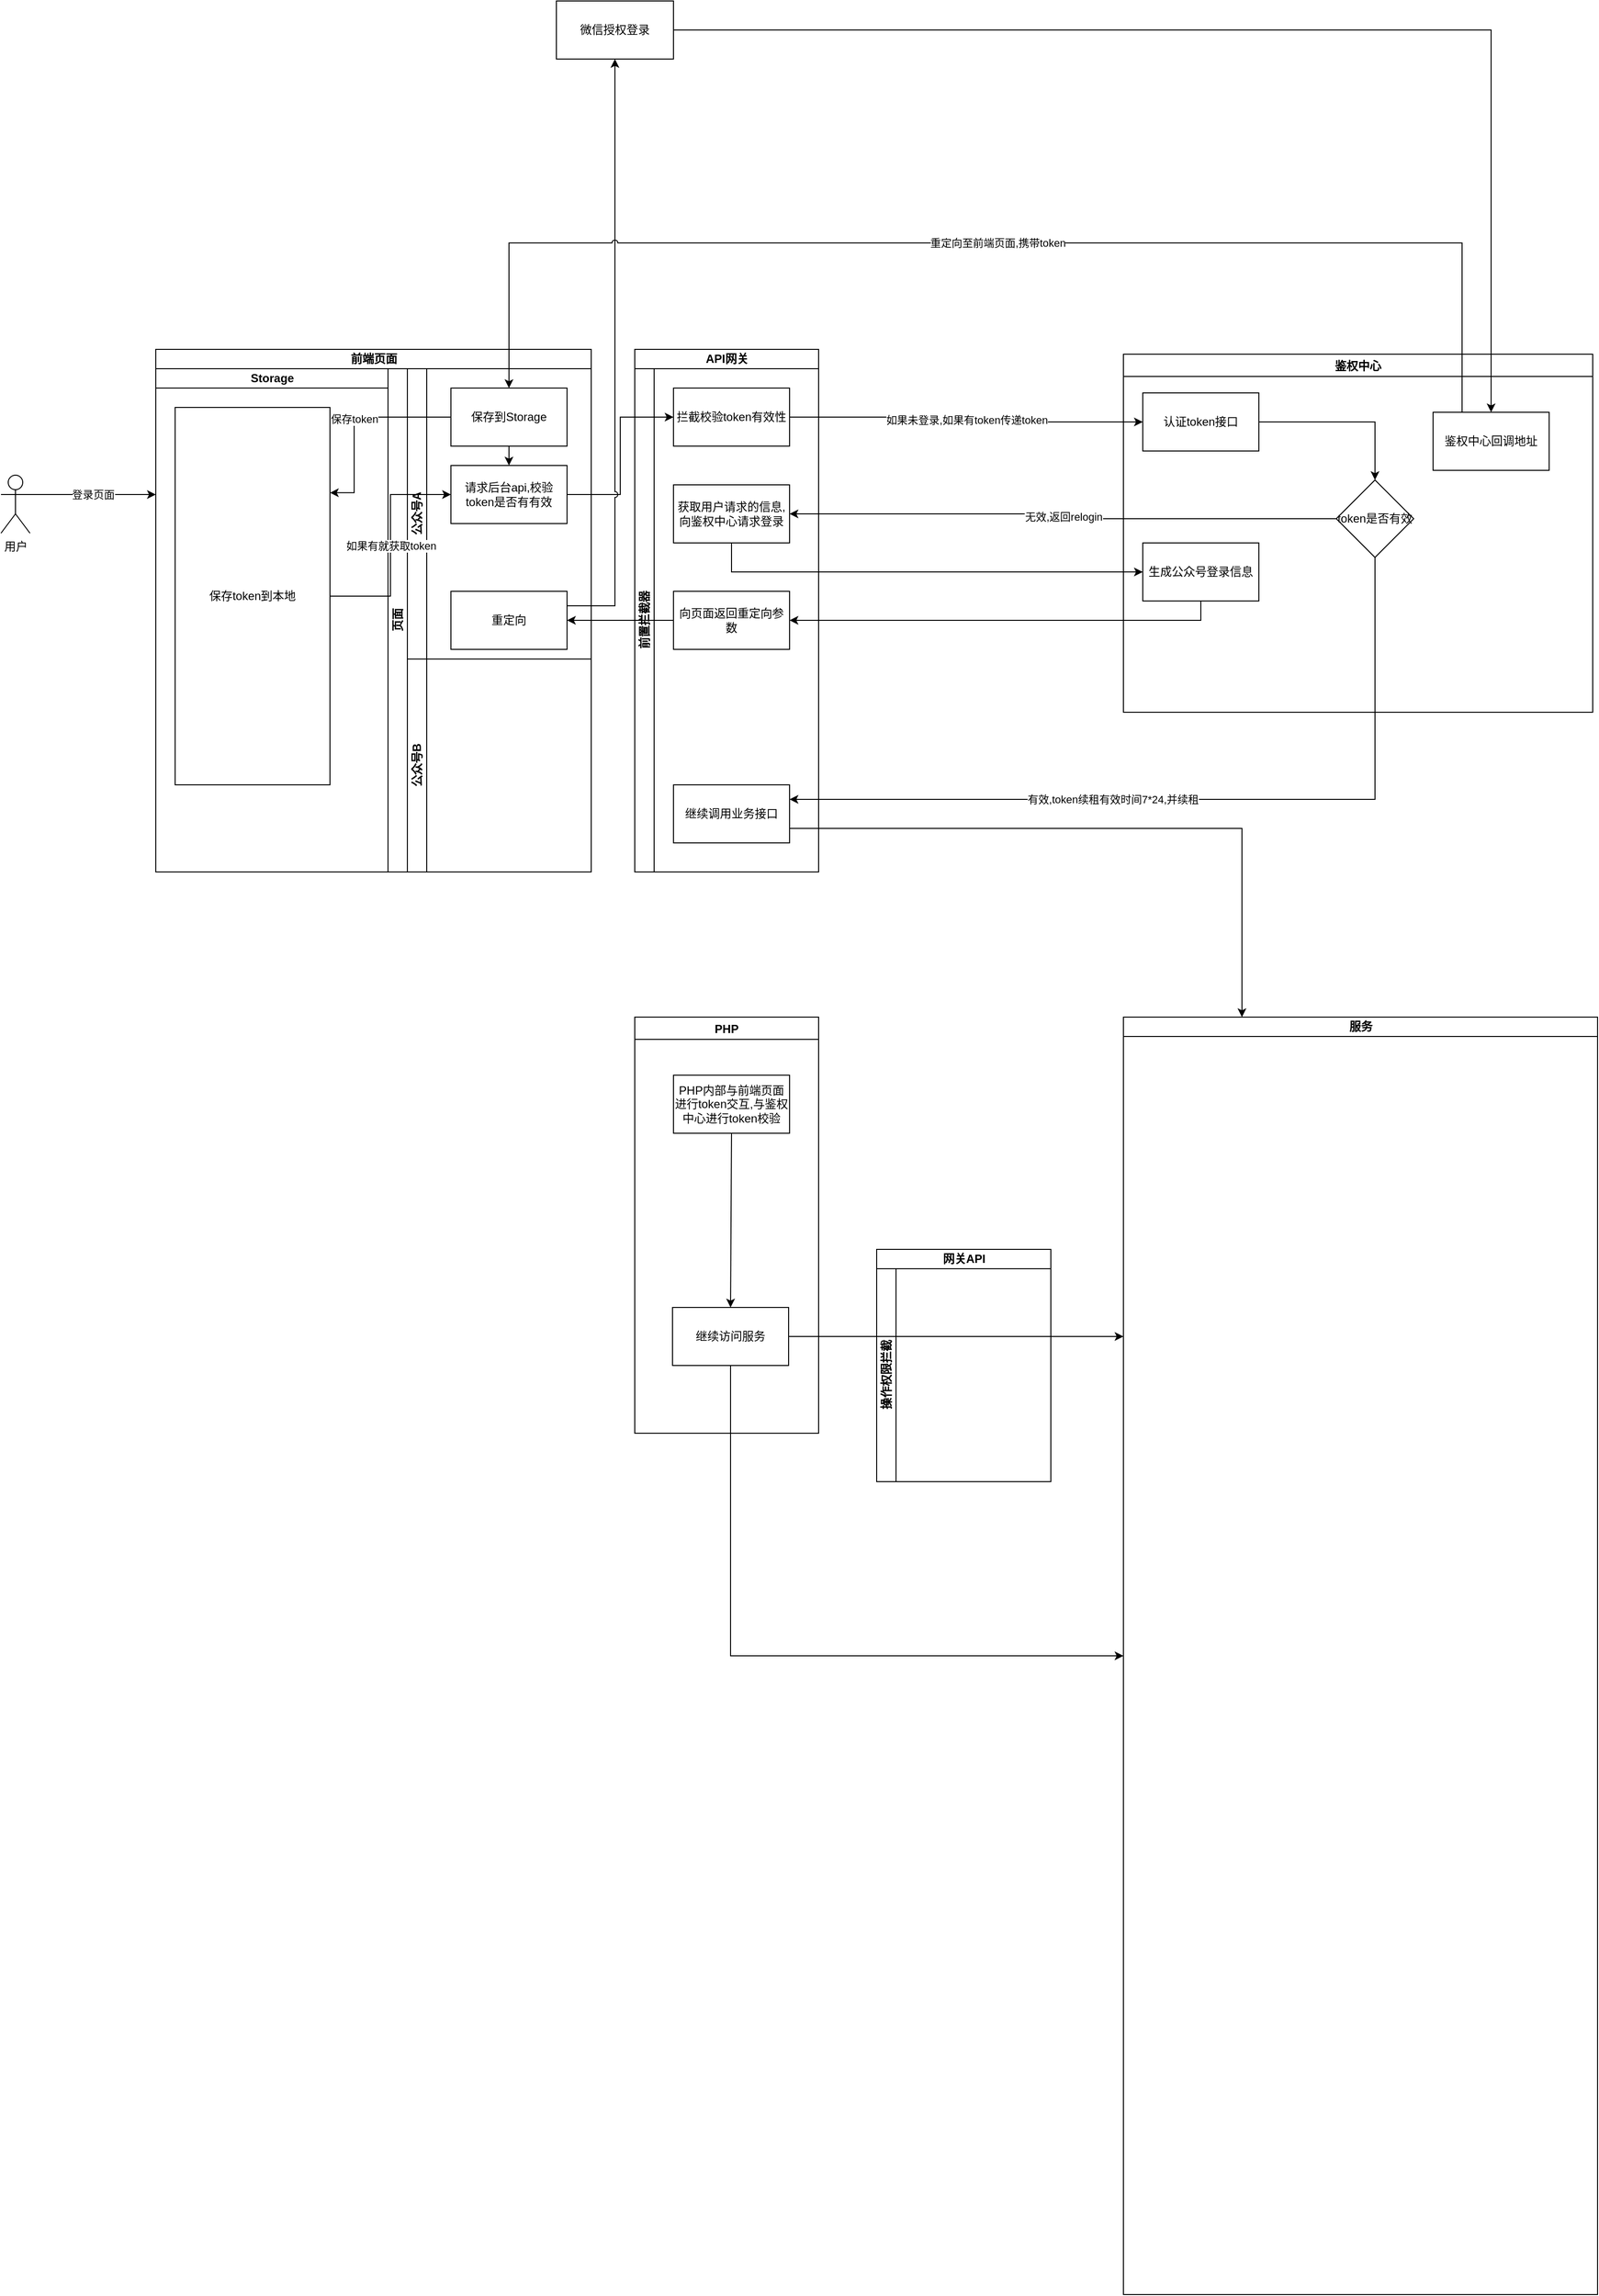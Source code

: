 <mxfile version="11.1.4" type="github"><diagram id="6-Zbqx0slxKP79GRB4mW" name="第 1 页"><mxGraphModel dx="3131" dy="2000" grid="1" gridSize="10" guides="1" tooltips="1" connect="1" arrows="1" fold="1" page="1" pageScale="1" pageWidth="1100" pageHeight="850" math="0" shadow="0"><root><mxCell id="0"/><mxCell id="1" parent="0"/><mxCell id="IJHaSnSdJLYD2ioIIv0x-90" value="登录页面" style="edgeStyle=orthogonalEdgeStyle;rounded=0;orthogonalLoop=1;jettySize=auto;html=1;exitX=1;exitY=0.333;exitDx=0;exitDy=0;exitPerimeter=0;entryX=0;entryY=0.25;entryDx=0;entryDy=0;" edge="1" parent="1" source="2lYiCeJ2Cndraep30uRD-2" target="IJHaSnSdJLYD2ioIIv0x-39"><mxGeometry relative="1" as="geometry"/></mxCell><mxCell id="2lYiCeJ2Cndraep30uRD-2" value="用户" style="shape=umlActor;verticalLabelPosition=bottom;labelBackgroundColor=#ffffff;verticalAlign=top;html=1;outlineConnect=0;" parent="1" vertex="1"><mxGeometry x="-145" y="150" width="30" height="60" as="geometry"/></mxCell><mxCell id="2lYiCeJ2Cndraep30uRD-9" value="API网关" style="swimlane;html=1;childLayout=stackLayout;resizeParent=1;resizeParentMax=0;horizontal=1;startSize=20;horizontalStack=0;swimlaneLine=1;" parent="1" vertex="1"><mxGeometry x="510" y="20" width="190" height="540" as="geometry"/></mxCell><mxCell id="2lYiCeJ2Cndraep30uRD-10" value="前置拦截器" style="swimlane;html=1;startSize=20;horizontal=0;" parent="2lYiCeJ2Cndraep30uRD-9" vertex="1"><mxGeometry y="20" width="190" height="520" as="geometry"/></mxCell><mxCell id="IJHaSnSdJLYD2ioIIv0x-5" value="拦截校验token有效性" style="rounded=0;whiteSpace=wrap;html=1;" vertex="1" parent="2lYiCeJ2Cndraep30uRD-10"><mxGeometry x="40" y="20" width="120" height="60" as="geometry"/></mxCell><mxCell id="IJHaSnSdJLYD2ioIIv0x-65" value="获取用户请求的信息,向鉴权中心请求登录" style="rounded=0;whiteSpace=wrap;html=1;" vertex="1" parent="2lYiCeJ2Cndraep30uRD-10"><mxGeometry x="40" y="120" width="120" height="60" as="geometry"/></mxCell><mxCell id="IJHaSnSdJLYD2ioIIv0x-67" value="继续调用业务接口" style="rounded=0;whiteSpace=wrap;html=1;" vertex="1" parent="2lYiCeJ2Cndraep30uRD-10"><mxGeometry x="40" y="430" width="120" height="60" as="geometry"/></mxCell><mxCell id="IJHaSnSdJLYD2ioIIv0x-86" value="向页面返回重定向参数" style="rounded=0;whiteSpace=wrap;html=1;" vertex="1" parent="2lYiCeJ2Cndraep30uRD-10"><mxGeometry x="40" y="230" width="120" height="60" as="geometry"/></mxCell><mxCell id="2lYiCeJ2Cndraep30uRD-23" value="有效,token续租有效时间7*24,并续租" style="edgeStyle=orthogonalEdgeStyle;rounded=0;orthogonalLoop=1;jettySize=auto;html=1;exitX=0.5;exitY=1;exitDx=0;exitDy=0;entryX=1;entryY=0.25;entryDx=0;entryDy=0;" parent="1" source="IJHaSnSdJLYD2ioIIv0x-20" target="IJHaSnSdJLYD2ioIIv0x-67" edge="1"><mxGeometry x="0.22" relative="1" as="geometry"><mxPoint x="745" y="240" as="sourcePoint"/><mxPoint x="670" y="157" as="targetPoint"/><mxPoint as="offset"/></mxGeometry></mxCell><mxCell id="2lYiCeJ2Cndraep30uRD-21" value="如果未登录,如果有token传递token" style="edgeStyle=orthogonalEdgeStyle;rounded=0;orthogonalLoop=1;jettySize=auto;html=1;entryX=0;entryY=0.5;entryDx=0;entryDy=0;exitX=1;exitY=0.5;exitDx=0;exitDy=0;" parent="1" target="2lYiCeJ2Cndraep30uRD-48" edge="1" source="IJHaSnSdJLYD2ioIIv0x-5"><mxGeometry relative="1" as="geometry"><mxPoint x="590" y="93" as="sourcePoint"/><mxPoint x="900.207" y="89.862" as="targetPoint"/></mxGeometry></mxCell><mxCell id="2lYiCeJ2Cndraep30uRD-45" value="鉴权中心" style="swimlane;" parent="1" vertex="1"><mxGeometry x="1015" y="25" width="485" height="370" as="geometry"/></mxCell><mxCell id="IJHaSnSdJLYD2ioIIv0x-21" style="edgeStyle=orthogonalEdgeStyle;rounded=0;orthogonalLoop=1;jettySize=auto;html=1;exitX=1;exitY=0.5;exitDx=0;exitDy=0;entryX=0.5;entryY=0;entryDx=0;entryDy=0;" edge="1" parent="2lYiCeJ2Cndraep30uRD-45" source="2lYiCeJ2Cndraep30uRD-48" target="IJHaSnSdJLYD2ioIIv0x-20"><mxGeometry relative="1" as="geometry"/></mxCell><mxCell id="2lYiCeJ2Cndraep30uRD-48" value="认证token接口" style="rounded=0;whiteSpace=wrap;html=1;" parent="2lYiCeJ2Cndraep30uRD-45" vertex="1"><mxGeometry x="20" y="40" width="120" height="60" as="geometry"/></mxCell><mxCell id="IJHaSnSdJLYD2ioIIv0x-20" value="token是否有效" style="rhombus;whiteSpace=wrap;html=1;" vertex="1" parent="2lYiCeJ2Cndraep30uRD-45"><mxGeometry x="220" y="130" width="80" height="80" as="geometry"/></mxCell><mxCell id="IJHaSnSdJLYD2ioIIv0x-77" value="生成公众号登录信息" style="rounded=0;whiteSpace=wrap;html=1;" vertex="1" parent="2lYiCeJ2Cndraep30uRD-45"><mxGeometry x="20" y="195" width="120" height="60" as="geometry"/></mxCell><mxCell id="IJHaSnSdJLYD2ioIIv0x-95" value="鉴权中心回调地址" style="rounded=0;whiteSpace=wrap;html=1;" vertex="1" parent="2lYiCeJ2Cndraep30uRD-45"><mxGeometry x="320" y="60" width="120" height="60" as="geometry"/></mxCell><mxCell id="IJHaSnSdJLYD2ioIIv0x-38" value="前端页面" style="swimlane;html=1;childLayout=stackLayout;resizeParent=1;resizeParentMax=0;startSize=20;" vertex="1" parent="1"><mxGeometry x="15" y="20" width="450" height="540" as="geometry"/></mxCell><mxCell id="IJHaSnSdJLYD2ioIIv0x-39" value="Storage" style="swimlane;html=1;startSize=20;" vertex="1" parent="IJHaSnSdJLYD2ioIIv0x-38"><mxGeometry y="20" width="240" height="520" as="geometry"><mxRectangle y="20" width="70" height="460" as="alternateBounds"/></mxGeometry></mxCell><mxCell id="IJHaSnSdJLYD2ioIIv0x-2" value="保存token到本地" style="rounded=0;whiteSpace=wrap;html=1;" vertex="1" parent="IJHaSnSdJLYD2ioIIv0x-39"><mxGeometry x="20" y="40" width="160" height="390" as="geometry"/></mxCell><mxCell id="IJHaSnSdJLYD2ioIIv0x-46" value="页面" style="swimlane;html=1;childLayout=stackLayout;resizeParent=1;resizeParentMax=0;horizontal=0;startSize=20;horizontalStack=0;" vertex="1" parent="IJHaSnSdJLYD2ioIIv0x-38"><mxGeometry x="240" y="20" width="210" height="520" as="geometry"/></mxCell><mxCell id="IJHaSnSdJLYD2ioIIv0x-48" value="公众号A" style="swimlane;html=1;startSize=20;horizontal=0;" vertex="1" parent="IJHaSnSdJLYD2ioIIv0x-46"><mxGeometry x="20" width="190" height="300" as="geometry"/></mxCell><mxCell id="IJHaSnSdJLYD2ioIIv0x-105" style="edgeStyle=orthogonalEdgeStyle;rounded=0;jumpStyle=arc;orthogonalLoop=1;jettySize=auto;html=1;exitX=0.5;exitY=1;exitDx=0;exitDy=0;entryX=0.5;entryY=0;entryDx=0;entryDy=0;" edge="1" parent="IJHaSnSdJLYD2ioIIv0x-48" source="IJHaSnSdJLYD2ioIIv0x-54" target="IJHaSnSdJLYD2ioIIv0x-15"><mxGeometry relative="1" as="geometry"/></mxCell><mxCell id="IJHaSnSdJLYD2ioIIv0x-54" value="保存到Storage" style="rounded=0;whiteSpace=wrap;html=1;" vertex="1" parent="IJHaSnSdJLYD2ioIIv0x-48"><mxGeometry x="45" y="20" width="120" height="60" as="geometry"/></mxCell><mxCell id="IJHaSnSdJLYD2ioIIv0x-15" value="请求后台api,校验token是否有有效" style="rounded=0;whiteSpace=wrap;html=1;" vertex="1" parent="IJHaSnSdJLYD2ioIIv0x-48"><mxGeometry x="45" y="100" width="120" height="60" as="geometry"/></mxCell><mxCell id="IJHaSnSdJLYD2ioIIv0x-89" value="重定向" style="rounded=0;whiteSpace=wrap;html=1;" vertex="1" parent="IJHaSnSdJLYD2ioIIv0x-48"><mxGeometry x="45" y="230" width="120" height="60" as="geometry"/></mxCell><mxCell id="IJHaSnSdJLYD2ioIIv0x-49" value="公众号B" style="swimlane;html=1;startSize=20;horizontal=0;" vertex="1" parent="IJHaSnSdJLYD2ioIIv0x-46"><mxGeometry x="20" y="300" width="190" height="220" as="geometry"/></mxCell><mxCell id="IJHaSnSdJLYD2ioIIv0x-100" value="如果有就获取token" style="edgeStyle=orthogonalEdgeStyle;rounded=0;jumpStyle=arc;orthogonalLoop=1;jettySize=auto;html=1;exitX=1;exitY=0.5;exitDx=0;exitDy=0;entryX=0;entryY=0.5;entryDx=0;entryDy=0;" edge="1" parent="IJHaSnSdJLYD2ioIIv0x-38" source="IJHaSnSdJLYD2ioIIv0x-2" target="IJHaSnSdJLYD2ioIIv0x-15"><mxGeometry relative="1" as="geometry"/></mxCell><mxCell id="IJHaSnSdJLYD2ioIIv0x-106" value="保存token" style="edgeStyle=orthogonalEdgeStyle;rounded=0;jumpStyle=arc;orthogonalLoop=1;jettySize=auto;html=1;exitX=0;exitY=0.5;exitDx=0;exitDy=0;entryX=1;entryY=0.226;entryDx=0;entryDy=0;entryPerimeter=0;" edge="1" parent="IJHaSnSdJLYD2ioIIv0x-38" source="IJHaSnSdJLYD2ioIIv0x-54" target="IJHaSnSdJLYD2ioIIv0x-2"><mxGeometry relative="1" as="geometry"><Array as="points"><mxPoint x="205" y="70"/><mxPoint x="205" y="148"/></Array></mxGeometry></mxCell><mxCell id="IJHaSnSdJLYD2ioIIv0x-63" value="无效,返回relogin" style="edgeStyle=orthogonalEdgeStyle;rounded=0;orthogonalLoop=1;jettySize=auto;html=1;exitX=0;exitY=0.5;exitDx=0;exitDy=0;entryX=1;entryY=0.5;entryDx=0;entryDy=0;" edge="1" parent="1" source="IJHaSnSdJLYD2ioIIv0x-20" target="IJHaSnSdJLYD2ioIIv0x-65"><mxGeometry relative="1" as="geometry"><mxPoint x="648" y="280" as="targetPoint"/></mxGeometry></mxCell><mxCell id="IJHaSnSdJLYD2ioIIv0x-69" value="服务" style="swimlane;html=1;startSize=20;horizontal=1;containerType=tree;" vertex="1" parent="1"><mxGeometry x="1015" y="710" width="490" height="1320" as="geometry"/></mxCell><mxCell id="IJHaSnSdJLYD2ioIIv0x-71" style="edgeStyle=orthogonalEdgeStyle;rounded=0;orthogonalLoop=1;jettySize=auto;html=1;exitX=1;exitY=0.5;exitDx=0;exitDy=0;entryX=0;entryY=0.5;entryDx=0;entryDy=0;" edge="1" parent="1" source="IJHaSnSdJLYD2ioIIv0x-15" target="IJHaSnSdJLYD2ioIIv0x-5"><mxGeometry relative="1" as="geometry"/></mxCell><mxCell id="IJHaSnSdJLYD2ioIIv0x-78" style="edgeStyle=orthogonalEdgeStyle;rounded=0;orthogonalLoop=1;jettySize=auto;html=1;exitX=0.5;exitY=1;exitDx=0;exitDy=0;entryX=0;entryY=0.5;entryDx=0;entryDy=0;" edge="1" parent="1" source="IJHaSnSdJLYD2ioIIv0x-65" target="IJHaSnSdJLYD2ioIIv0x-77"><mxGeometry relative="1" as="geometry"/></mxCell><mxCell id="IJHaSnSdJLYD2ioIIv0x-88" style="edgeStyle=orthogonalEdgeStyle;rounded=0;orthogonalLoop=1;jettySize=auto;html=1;exitX=0;exitY=0.5;exitDx=0;exitDy=0;entryX=1;entryY=0.5;entryDx=0;entryDy=0;" edge="1" parent="1" source="IJHaSnSdJLYD2ioIIv0x-86" target="IJHaSnSdJLYD2ioIIv0x-89"><mxGeometry relative="1" as="geometry"><mxPoint x="490" y="200" as="targetPoint"/></mxGeometry></mxCell><mxCell id="IJHaSnSdJLYD2ioIIv0x-96" style="edgeStyle=orthogonalEdgeStyle;rounded=0;jumpStyle=arc;orthogonalLoop=1;jettySize=auto;html=1;exitX=1;exitY=0.5;exitDx=0;exitDy=0;entryX=0.5;entryY=0;entryDx=0;entryDy=0;" edge="1" parent="1" source="IJHaSnSdJLYD2ioIIv0x-93" target="IJHaSnSdJLYD2ioIIv0x-95"><mxGeometry relative="1" as="geometry"/></mxCell><mxCell id="IJHaSnSdJLYD2ioIIv0x-93" value="微信授权登录" style="rounded=0;whiteSpace=wrap;html=1;" vertex="1" parent="1"><mxGeometry x="429" y="-340" width="121" height="60" as="geometry"/></mxCell><mxCell id="IJHaSnSdJLYD2ioIIv0x-101" style="edgeStyle=orthogonalEdgeStyle;rounded=0;jumpStyle=arc;orthogonalLoop=1;jettySize=auto;html=1;exitX=1;exitY=0.25;exitDx=0;exitDy=0;entryX=0.5;entryY=1;entryDx=0;entryDy=0;" edge="1" parent="1" source="IJHaSnSdJLYD2ioIIv0x-89" target="IJHaSnSdJLYD2ioIIv0x-93"><mxGeometry relative="1" as="geometry"/></mxCell><mxCell id="IJHaSnSdJLYD2ioIIv0x-102" style="edgeStyle=orthogonalEdgeStyle;rounded=0;jumpStyle=arc;orthogonalLoop=1;jettySize=auto;html=1;exitX=0.5;exitY=1;exitDx=0;exitDy=0;entryX=1;entryY=0.5;entryDx=0;entryDy=0;" edge="1" parent="1" source="IJHaSnSdJLYD2ioIIv0x-77" target="IJHaSnSdJLYD2ioIIv0x-86"><mxGeometry relative="1" as="geometry"/></mxCell><mxCell id="IJHaSnSdJLYD2ioIIv0x-107" value="重定向至前端页面,携带token" style="edgeStyle=orthogonalEdgeStyle;rounded=0;jumpStyle=arc;orthogonalLoop=1;jettySize=auto;html=1;exitX=0.25;exitY=0;exitDx=0;exitDy=0;entryX=0.5;entryY=0;entryDx=0;entryDy=0;" edge="1" parent="1" source="IJHaSnSdJLYD2ioIIv0x-95" target="IJHaSnSdJLYD2ioIIv0x-54"><mxGeometry relative="1" as="geometry"><Array as="points"><mxPoint x="1365" y="-90"/><mxPoint x="380" y="-90"/></Array></mxGeometry></mxCell><mxCell id="IJHaSnSdJLYD2ioIIv0x-109" value="PHP" style="swimlane;" vertex="1" parent="1"><mxGeometry x="510" y="710" width="190" height="430" as="geometry"/></mxCell><mxCell id="IJHaSnSdJLYD2ioIIv0x-114" value="PHP内部与前端页面进行token交互,与鉴权中心进行token校验" style="rounded=0;whiteSpace=wrap;html=1;" vertex="1" parent="IJHaSnSdJLYD2ioIIv0x-109"><mxGeometry x="40" y="60" width="120" height="60" as="geometry"/></mxCell><mxCell id="IJHaSnSdJLYD2ioIIv0x-115" value="继续访问服务" style="rounded=0;whiteSpace=wrap;html=1;" vertex="1" parent="IJHaSnSdJLYD2ioIIv0x-109"><mxGeometry x="39" y="300" width="120" height="60" as="geometry"/></mxCell><mxCell id="IJHaSnSdJLYD2ioIIv0x-116" value="" style="endArrow=classic;html=1;exitX=0.5;exitY=1;exitDx=0;exitDy=0;entryX=0.5;entryY=0;entryDx=0;entryDy=0;" edge="1" parent="IJHaSnSdJLYD2ioIIv0x-109" source="IJHaSnSdJLYD2ioIIv0x-114" target="IJHaSnSdJLYD2ioIIv0x-115"><mxGeometry width="50" height="50" relative="1" as="geometry"><mxPoint x="-410" y="690" as="sourcePoint"/><mxPoint x="-360" y="640" as="targetPoint"/></mxGeometry></mxCell><mxCell id="IJHaSnSdJLYD2ioIIv0x-110" value="网关API" style="swimlane;html=1;childLayout=stackLayout;resizeParent=1;resizeParentMax=0;horizontal=1;startSize=20;horizontalStack=0;" vertex="1" parent="1"><mxGeometry x="760" y="950" width="180" height="240" as="geometry"/></mxCell><mxCell id="IJHaSnSdJLYD2ioIIv0x-111" value="操作权限拦截" style="swimlane;html=1;startSize=20;horizontal=0;" vertex="1" parent="IJHaSnSdJLYD2ioIIv0x-110"><mxGeometry y="20" width="180" height="220" as="geometry"/></mxCell><mxCell id="IJHaSnSdJLYD2ioIIv0x-117" style="edgeStyle=orthogonalEdgeStyle;rounded=0;jumpStyle=arc;orthogonalLoop=1;jettySize=auto;html=1;exitX=1;exitY=0.75;exitDx=0;exitDy=0;entryX=0.25;entryY=0;entryDx=0;entryDy=0;" edge="1" parent="1" source="IJHaSnSdJLYD2ioIIv0x-67" target="IJHaSnSdJLYD2ioIIv0x-69"><mxGeometry relative="1" as="geometry"/></mxCell><mxCell id="IJHaSnSdJLYD2ioIIv0x-118" style="edgeStyle=orthogonalEdgeStyle;rounded=0;jumpStyle=arc;orthogonalLoop=1;jettySize=auto;html=1;exitX=1;exitY=0.5;exitDx=0;exitDy=0;entryX=0;entryY=0.25;entryDx=0;entryDy=0;" edge="1" parent="1" source="IJHaSnSdJLYD2ioIIv0x-115" target="IJHaSnSdJLYD2ioIIv0x-69"><mxGeometry relative="1" as="geometry"/></mxCell><mxCell id="IJHaSnSdJLYD2ioIIv0x-120" style="edgeStyle=orthogonalEdgeStyle;rounded=0;jumpStyle=arc;orthogonalLoop=1;jettySize=auto;html=1;exitX=0.5;exitY=1;exitDx=0;exitDy=0;entryX=0;entryY=0.5;entryDx=0;entryDy=0;" edge="1" parent="1" source="IJHaSnSdJLYD2ioIIv0x-115" target="IJHaSnSdJLYD2ioIIv0x-69"><mxGeometry relative="1" as="geometry"/></mxCell></root></mxGraphModel></diagram></mxfile>